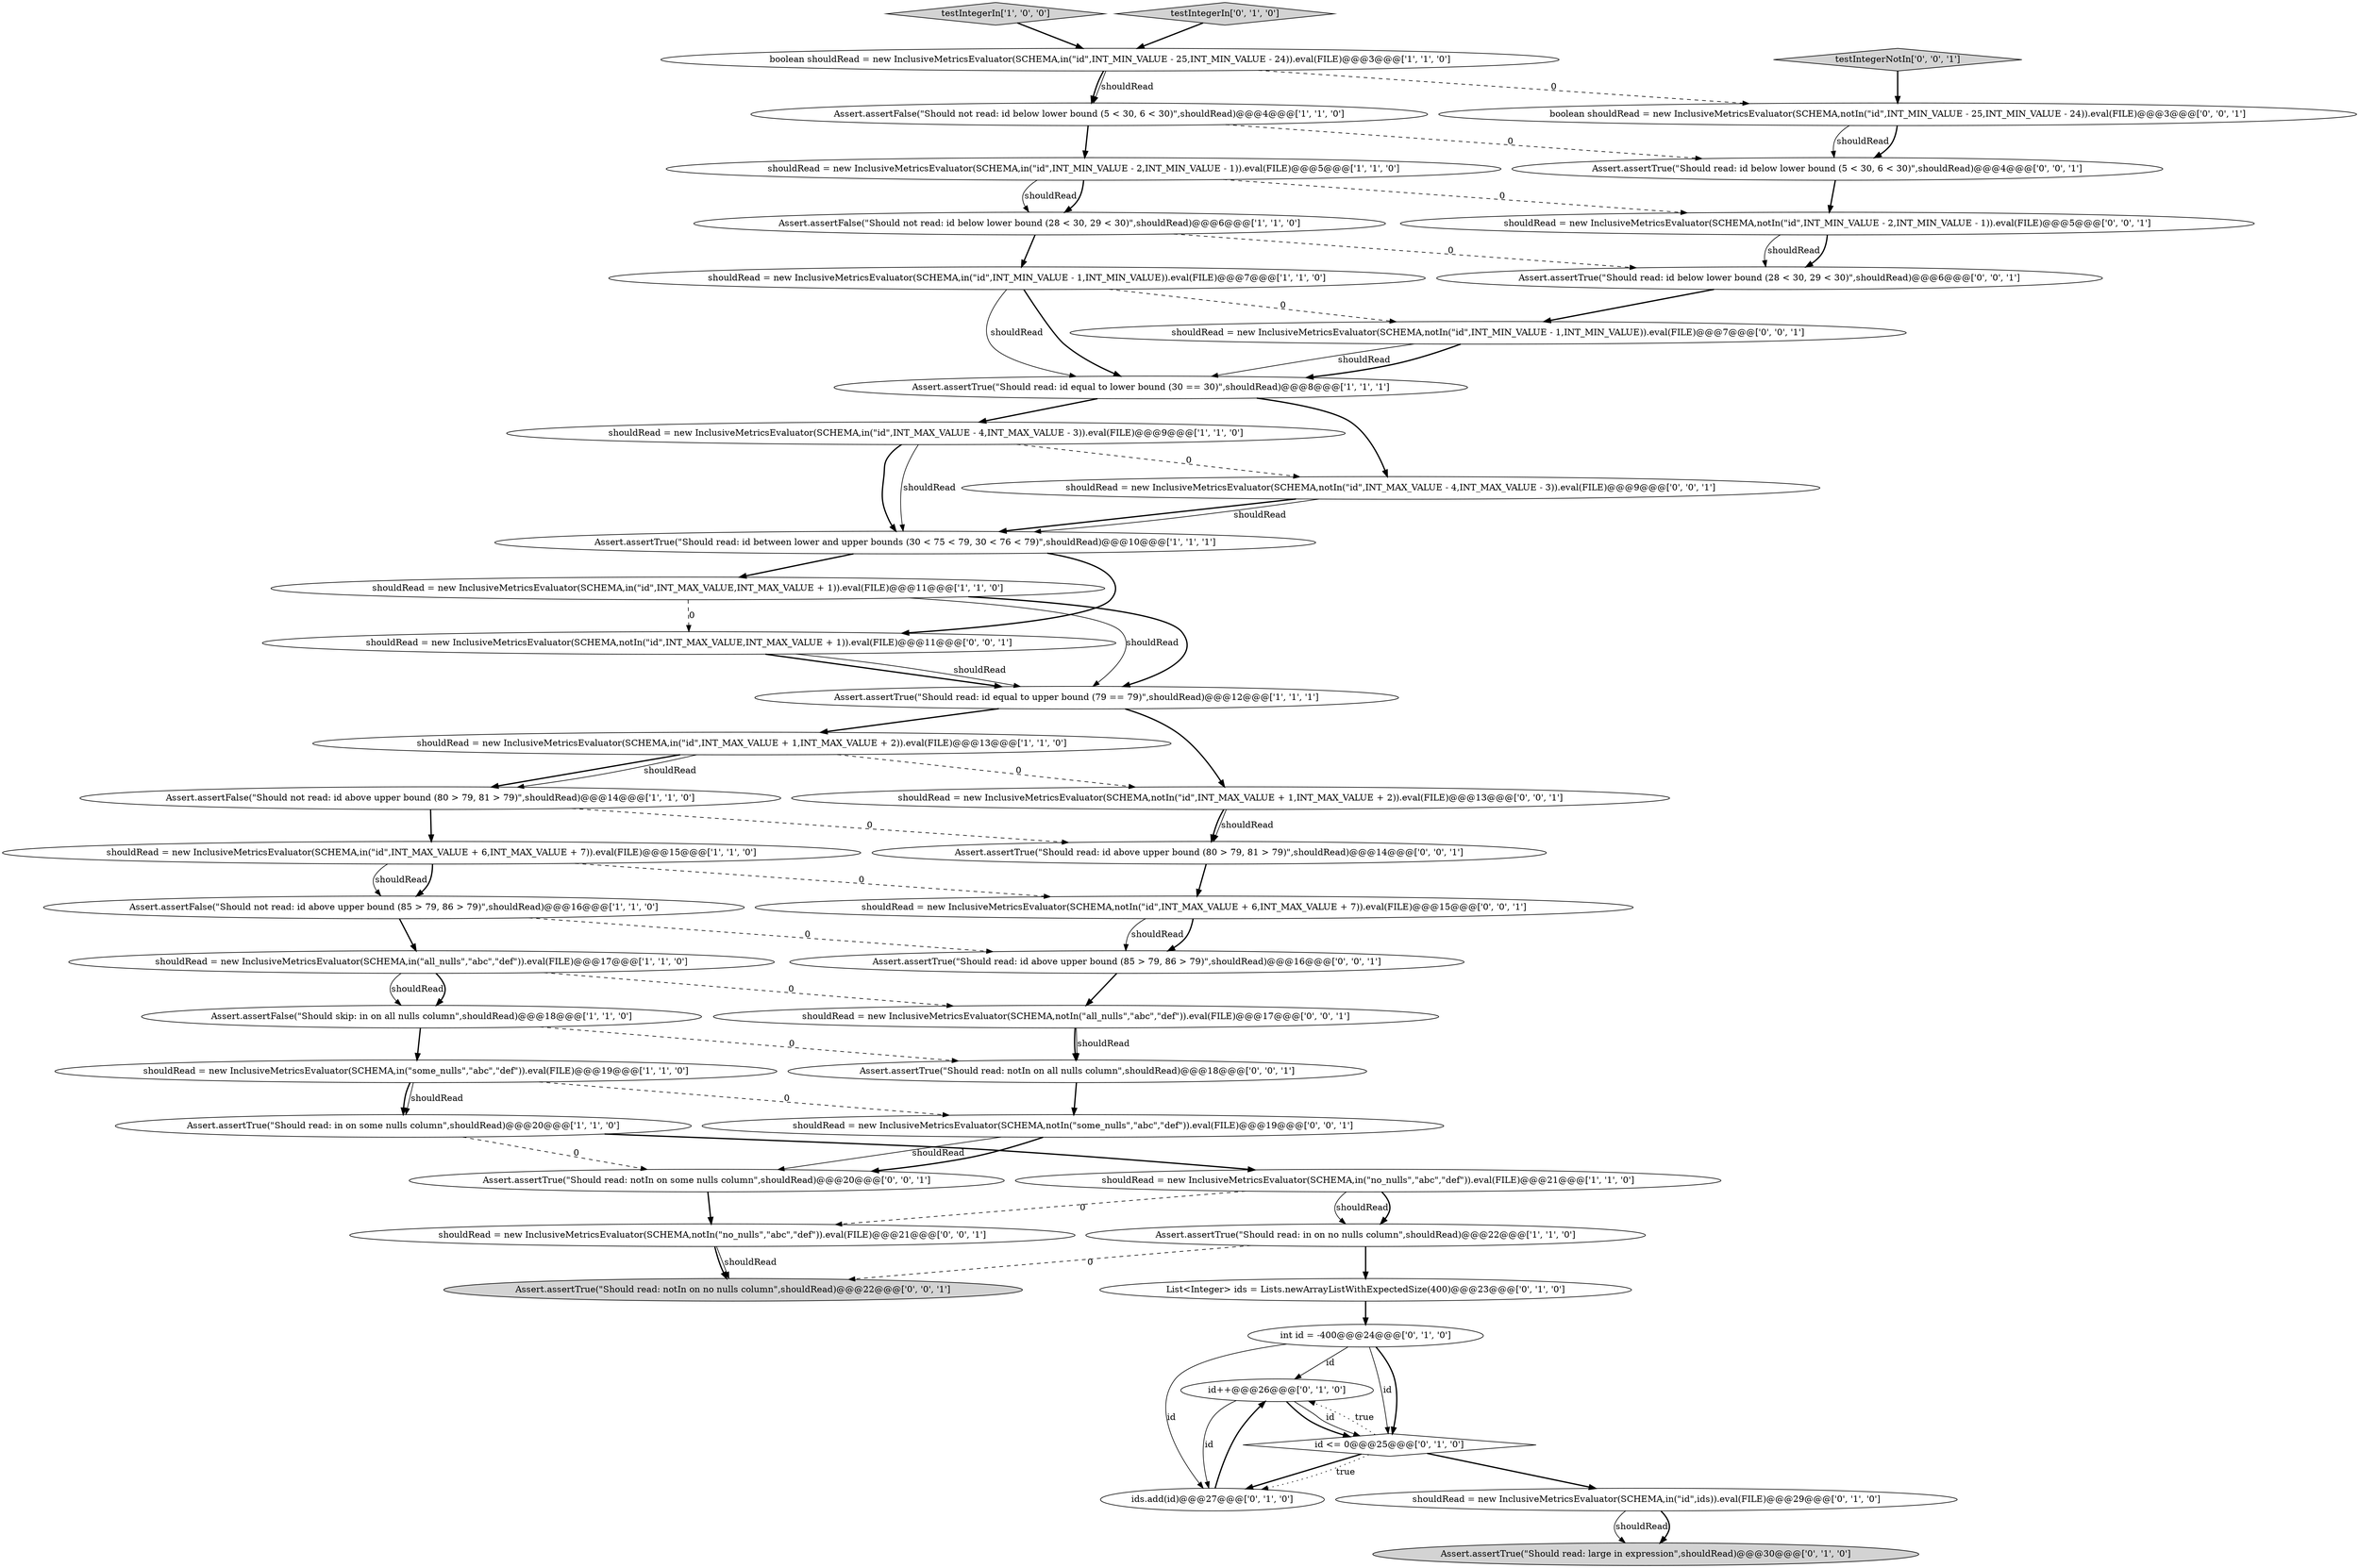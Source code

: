 digraph {
35 [style = filled, label = "Assert.assertTrue(\"Should read: id below lower bound (28 < 30, 29 < 30)\",shouldRead)@@@6@@@['0', '0', '1']", fillcolor = white, shape = ellipse image = "AAA0AAABBB3BBB"];
14 [style = filled, label = "shouldRead = new InclusiveMetricsEvaluator(SCHEMA,in(\"id\",INT_MAX_VALUE - 4,INT_MAX_VALUE - 3)).eval(FILE)@@@9@@@['1', '1', '0']", fillcolor = white, shape = ellipse image = "AAA0AAABBB1BBB"];
31 [style = filled, label = "shouldRead = new InclusiveMetricsEvaluator(SCHEMA,notIn(\"no_nulls\",\"abc\",\"def\")).eval(FILE)@@@21@@@['0', '0', '1']", fillcolor = white, shape = ellipse image = "AAA0AAABBB3BBB"];
28 [style = filled, label = "int id = -400@@@24@@@['0', '1', '0']", fillcolor = white, shape = ellipse image = "AAA1AAABBB2BBB"];
7 [style = filled, label = "Assert.assertFalse(\"Should skip: in on all nulls column\",shouldRead)@@@18@@@['1', '1', '0']", fillcolor = white, shape = ellipse image = "AAA0AAABBB1BBB"];
4 [style = filled, label = "shouldRead = new InclusiveMetricsEvaluator(SCHEMA,in(\"some_nulls\",\"abc\",\"def\")).eval(FILE)@@@19@@@['1', '1', '0']", fillcolor = white, shape = ellipse image = "AAA0AAABBB1BBB"];
10 [style = filled, label = "Assert.assertFalse(\"Should not read: id below lower bound (5 < 30, 6 < 30)\",shouldRead)@@@4@@@['1', '1', '0']", fillcolor = white, shape = ellipse image = "AAA0AAABBB1BBB"];
33 [style = filled, label = "Assert.assertTrue(\"Should read: id above upper bound (80 > 79, 81 > 79)\",shouldRead)@@@14@@@['0', '0', '1']", fillcolor = white, shape = ellipse image = "AAA0AAABBB3BBB"];
30 [style = filled, label = "Assert.assertTrue(\"Should read: notIn on some nulls column\",shouldRead)@@@20@@@['0', '0', '1']", fillcolor = white, shape = ellipse image = "AAA0AAABBB3BBB"];
2 [style = filled, label = "Assert.assertFalse(\"Should not read: id above upper bound (85 > 79, 86 > 79)\",shouldRead)@@@16@@@['1', '1', '0']", fillcolor = white, shape = ellipse image = "AAA0AAABBB1BBB"];
26 [style = filled, label = "id++@@@26@@@['0', '1', '0']", fillcolor = white, shape = ellipse image = "AAA1AAABBB2BBB"];
44 [style = filled, label = "shouldRead = new InclusiveMetricsEvaluator(SCHEMA,notIn(\"id\",INT_MAX_VALUE + 6,INT_MAX_VALUE + 7)).eval(FILE)@@@15@@@['0', '0', '1']", fillcolor = white, shape = ellipse image = "AAA0AAABBB3BBB"];
21 [style = filled, label = "shouldRead = new InclusiveMetricsEvaluator(SCHEMA,in(\"id\",ids)).eval(FILE)@@@29@@@['0', '1', '0']", fillcolor = white, shape = ellipse image = "AAA1AAABBB2BBB"];
16 [style = filled, label = "shouldRead = new InclusiveMetricsEvaluator(SCHEMA,in(\"id\",INT_MAX_VALUE + 1,INT_MAX_VALUE + 2)).eval(FILE)@@@13@@@['1', '1', '0']", fillcolor = white, shape = ellipse image = "AAA0AAABBB1BBB"];
45 [style = filled, label = "shouldRead = new InclusiveMetricsEvaluator(SCHEMA,notIn(\"id\",INT_MAX_VALUE,INT_MAX_VALUE + 1)).eval(FILE)@@@11@@@['0', '0', '1']", fillcolor = white, shape = ellipse image = "AAA0AAABBB3BBB"];
40 [style = filled, label = "Assert.assertTrue(\"Should read: id below lower bound (5 < 30, 6 < 30)\",shouldRead)@@@4@@@['0', '0', '1']", fillcolor = white, shape = ellipse image = "AAA0AAABBB3BBB"];
1 [style = filled, label = "testIntegerIn['1', '0', '0']", fillcolor = lightgray, shape = diamond image = "AAA0AAABBB1BBB"];
19 [style = filled, label = "shouldRead = new InclusiveMetricsEvaluator(SCHEMA,in(\"all_nulls\",\"abc\",\"def\")).eval(FILE)@@@17@@@['1', '1', '0']", fillcolor = white, shape = ellipse image = "AAA0AAABBB1BBB"];
24 [style = filled, label = "testIntegerIn['0', '1', '0']", fillcolor = lightgray, shape = diamond image = "AAA0AAABBB2BBB"];
38 [style = filled, label = "Assert.assertTrue(\"Should read: notIn on all nulls column\",shouldRead)@@@18@@@['0', '0', '1']", fillcolor = white, shape = ellipse image = "AAA0AAABBB3BBB"];
36 [style = filled, label = "Assert.assertTrue(\"Should read: id above upper bound (85 > 79, 86 > 79)\",shouldRead)@@@16@@@['0', '0', '1']", fillcolor = white, shape = ellipse image = "AAA0AAABBB3BBB"];
18 [style = filled, label = "shouldRead = new InclusiveMetricsEvaluator(SCHEMA,in(\"no_nulls\",\"abc\",\"def\")).eval(FILE)@@@21@@@['1', '1', '0']", fillcolor = white, shape = ellipse image = "AAA0AAABBB1BBB"];
8 [style = filled, label = "shouldRead = new InclusiveMetricsEvaluator(SCHEMA,in(\"id\",INT_MAX_VALUE,INT_MAX_VALUE + 1)).eval(FILE)@@@11@@@['1', '1', '0']", fillcolor = white, shape = ellipse image = "AAA0AAABBB1BBB"];
11 [style = filled, label = "Assert.assertFalse(\"Should not read: id below lower bound (28 < 30, 29 < 30)\",shouldRead)@@@6@@@['1', '1', '0']", fillcolor = white, shape = ellipse image = "AAA0AAABBB1BBB"];
29 [style = filled, label = "shouldRead = new InclusiveMetricsEvaluator(SCHEMA,notIn(\"id\",INT_MIN_VALUE - 2,INT_MIN_VALUE - 1)).eval(FILE)@@@5@@@['0', '0', '1']", fillcolor = white, shape = ellipse image = "AAA0AAABBB3BBB"];
39 [style = filled, label = "Assert.assertTrue(\"Should read: notIn on no nulls column\",shouldRead)@@@22@@@['0', '0', '1']", fillcolor = lightgray, shape = ellipse image = "AAA0AAABBB3BBB"];
12 [style = filled, label = "Assert.assertTrue(\"Should read: id equal to upper bound (79 == 79)\",shouldRead)@@@12@@@['1', '1', '1']", fillcolor = white, shape = ellipse image = "AAA0AAABBB1BBB"];
27 [style = filled, label = "Assert.assertTrue(\"Should read: large in expression\",shouldRead)@@@30@@@['0', '1', '0']", fillcolor = lightgray, shape = ellipse image = "AAA1AAABBB2BBB"];
15 [style = filled, label = "Assert.assertTrue(\"Should read: id equal to lower bound (30 == 30)\",shouldRead)@@@8@@@['1', '1', '1']", fillcolor = white, shape = ellipse image = "AAA0AAABBB1BBB"];
20 [style = filled, label = "boolean shouldRead = new InclusiveMetricsEvaluator(SCHEMA,in(\"id\",INT_MIN_VALUE - 25,INT_MIN_VALUE - 24)).eval(FILE)@@@3@@@['1', '1', '0']", fillcolor = white, shape = ellipse image = "AAA0AAABBB1BBB"];
23 [style = filled, label = "ids.add(id)@@@27@@@['0', '1', '0']", fillcolor = white, shape = ellipse image = "AAA1AAABBB2BBB"];
41 [style = filled, label = "shouldRead = new InclusiveMetricsEvaluator(SCHEMA,notIn(\"all_nulls\",\"abc\",\"def\")).eval(FILE)@@@17@@@['0', '0', '1']", fillcolor = white, shape = ellipse image = "AAA0AAABBB3BBB"];
17 [style = filled, label = "Assert.assertTrue(\"Should read: in on no nulls column\",shouldRead)@@@22@@@['1', '1', '0']", fillcolor = white, shape = ellipse image = "AAA0AAABBB1BBB"];
32 [style = filled, label = "shouldRead = new InclusiveMetricsEvaluator(SCHEMA,notIn(\"id\",INT_MAX_VALUE - 4,INT_MAX_VALUE - 3)).eval(FILE)@@@9@@@['0', '0', '1']", fillcolor = white, shape = ellipse image = "AAA0AAABBB3BBB"];
13 [style = filled, label = "Assert.assertTrue(\"Should read: in on some nulls column\",shouldRead)@@@20@@@['1', '1', '0']", fillcolor = white, shape = ellipse image = "AAA0AAABBB1BBB"];
0 [style = filled, label = "Assert.assertTrue(\"Should read: id between lower and upper bounds (30 < 75 < 79, 30 < 76 < 79)\",shouldRead)@@@10@@@['1', '1', '1']", fillcolor = white, shape = ellipse image = "AAA0AAABBB1BBB"];
43 [style = filled, label = "shouldRead = new InclusiveMetricsEvaluator(SCHEMA,notIn(\"id\",INT_MAX_VALUE + 1,INT_MAX_VALUE + 2)).eval(FILE)@@@13@@@['0', '0', '1']", fillcolor = white, shape = ellipse image = "AAA0AAABBB3BBB"];
25 [style = filled, label = "id <= 0@@@25@@@['0', '1', '0']", fillcolor = white, shape = diamond image = "AAA1AAABBB2BBB"];
46 [style = filled, label = "testIntegerNotIn['0', '0', '1']", fillcolor = lightgray, shape = diamond image = "AAA0AAABBB3BBB"];
5 [style = filled, label = "shouldRead = new InclusiveMetricsEvaluator(SCHEMA,in(\"id\",INT_MIN_VALUE - 1,INT_MIN_VALUE)).eval(FILE)@@@7@@@['1', '1', '0']", fillcolor = white, shape = ellipse image = "AAA0AAABBB1BBB"];
6 [style = filled, label = "Assert.assertFalse(\"Should not read: id above upper bound (80 > 79, 81 > 79)\",shouldRead)@@@14@@@['1', '1', '0']", fillcolor = white, shape = ellipse image = "AAA0AAABBB1BBB"];
9 [style = filled, label = "shouldRead = new InclusiveMetricsEvaluator(SCHEMA,in(\"id\",INT_MAX_VALUE + 6,INT_MAX_VALUE + 7)).eval(FILE)@@@15@@@['1', '1', '0']", fillcolor = white, shape = ellipse image = "AAA0AAABBB1BBB"];
37 [style = filled, label = "boolean shouldRead = new InclusiveMetricsEvaluator(SCHEMA,notIn(\"id\",INT_MIN_VALUE - 25,INT_MIN_VALUE - 24)).eval(FILE)@@@3@@@['0', '0', '1']", fillcolor = white, shape = ellipse image = "AAA0AAABBB3BBB"];
22 [style = filled, label = "List<Integer> ids = Lists.newArrayListWithExpectedSize(400)@@@23@@@['0', '1', '0']", fillcolor = white, shape = ellipse image = "AAA1AAABBB2BBB"];
3 [style = filled, label = "shouldRead = new InclusiveMetricsEvaluator(SCHEMA,in(\"id\",INT_MIN_VALUE - 2,INT_MIN_VALUE - 1)).eval(FILE)@@@5@@@['1', '1', '0']", fillcolor = white, shape = ellipse image = "AAA0AAABBB1BBB"];
42 [style = filled, label = "shouldRead = new InclusiveMetricsEvaluator(SCHEMA,notIn(\"id\",INT_MIN_VALUE - 1,INT_MIN_VALUE)).eval(FILE)@@@7@@@['0', '0', '1']", fillcolor = white, shape = ellipse image = "AAA0AAABBB3BBB"];
34 [style = filled, label = "shouldRead = new InclusiveMetricsEvaluator(SCHEMA,notIn(\"some_nulls\",\"abc\",\"def\")).eval(FILE)@@@19@@@['0', '0', '1']", fillcolor = white, shape = ellipse image = "AAA0AAABBB3BBB"];
5->42 [style = dashed, label="0"];
28->26 [style = solid, label="id"];
20->10 [style = bold, label=""];
3->29 [style = dashed, label="0"];
35->42 [style = bold, label=""];
14->0 [style = bold, label=""];
0->8 [style = bold, label=""];
26->23 [style = solid, label="id"];
25->26 [style = dotted, label="true"];
10->3 [style = bold, label=""];
12->16 [style = bold, label=""];
26->25 [style = bold, label=""];
19->7 [style = solid, label="shouldRead"];
46->37 [style = bold, label=""];
22->28 [style = bold, label=""];
41->38 [style = bold, label=""];
16->6 [style = bold, label=""];
19->41 [style = dashed, label="0"];
17->39 [style = dashed, label="0"];
32->0 [style = bold, label=""];
17->22 [style = bold, label=""];
4->34 [style = dashed, label="0"];
19->7 [style = bold, label=""];
31->39 [style = bold, label=""];
29->35 [style = solid, label="shouldRead"];
37->40 [style = solid, label="shouldRead"];
45->12 [style = bold, label=""];
3->11 [style = solid, label="shouldRead"];
2->36 [style = dashed, label="0"];
34->30 [style = solid, label="shouldRead"];
9->2 [style = solid, label="shouldRead"];
41->38 [style = solid, label="shouldRead"];
9->44 [style = dashed, label="0"];
38->34 [style = bold, label=""];
28->23 [style = solid, label="id"];
16->6 [style = solid, label="shouldRead"];
8->45 [style = dashed, label="0"];
23->26 [style = bold, label=""];
31->39 [style = solid, label="shouldRead"];
30->31 [style = bold, label=""];
8->12 [style = solid, label="shouldRead"];
36->41 [style = bold, label=""];
25->21 [style = bold, label=""];
21->27 [style = solid, label="shouldRead"];
37->40 [style = bold, label=""];
18->31 [style = dashed, label="0"];
15->32 [style = bold, label=""];
34->30 [style = bold, label=""];
43->33 [style = bold, label=""];
13->30 [style = dashed, label="0"];
11->35 [style = dashed, label="0"];
42->15 [style = solid, label="shouldRead"];
26->25 [style = solid, label="id"];
24->20 [style = bold, label=""];
29->35 [style = bold, label=""];
14->0 [style = solid, label="shouldRead"];
0->45 [style = bold, label=""];
44->36 [style = solid, label="shouldRead"];
2->19 [style = bold, label=""];
14->32 [style = dashed, label="0"];
18->17 [style = solid, label="shouldRead"];
15->14 [style = bold, label=""];
40->29 [style = bold, label=""];
4->13 [style = bold, label=""];
20->10 [style = solid, label="shouldRead"];
11->5 [style = bold, label=""];
6->33 [style = dashed, label="0"];
25->23 [style = bold, label=""];
3->11 [style = bold, label=""];
16->43 [style = dashed, label="0"];
8->12 [style = bold, label=""];
5->15 [style = solid, label="shouldRead"];
32->0 [style = solid, label="shouldRead"];
20->37 [style = dashed, label="0"];
9->2 [style = bold, label=""];
45->12 [style = solid, label="shouldRead"];
4->13 [style = solid, label="shouldRead"];
33->44 [style = bold, label=""];
13->18 [style = bold, label=""];
10->40 [style = dashed, label="0"];
6->9 [style = bold, label=""];
7->38 [style = dashed, label="0"];
7->4 [style = bold, label=""];
21->27 [style = bold, label=""];
43->33 [style = solid, label="shouldRead"];
18->17 [style = bold, label=""];
42->15 [style = bold, label=""];
12->43 [style = bold, label=""];
44->36 [style = bold, label=""];
1->20 [style = bold, label=""];
28->25 [style = solid, label="id"];
25->23 [style = dotted, label="true"];
28->25 [style = bold, label=""];
5->15 [style = bold, label=""];
}
